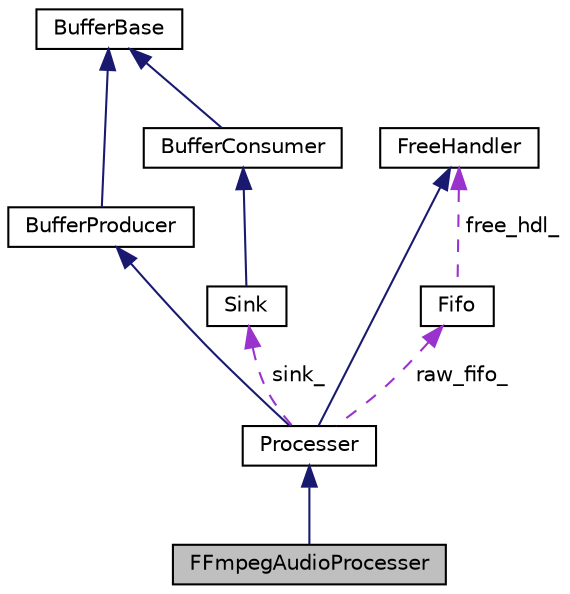 digraph "FFmpegAudioProcesser"
{
 // LATEX_PDF_SIZE
  edge [fontname="Helvetica",fontsize="10",labelfontname="Helvetica",labelfontsize="10"];
  node [fontname="Helvetica",fontsize="10",shape=record];
  Node1 [label="FFmpegAudioProcesser",height=0.2,width=0.4,color="black", fillcolor="grey75", style="filled", fontcolor="black",tooltip=" "];
  Node2 -> Node1 [dir="back",color="midnightblue",fontsize="10",style="solid",fontname="Helvetica"];
  Node2 [label="Processer",height=0.2,width=0.4,color="black", fillcolor="white", style="filled",URL="$class_processer.html",tooltip=" "];
  Node3 -> Node2 [dir="back",color="midnightblue",fontsize="10",style="solid",fontname="Helvetica"];
  Node3 [label="BufferProducer",height=0.2,width=0.4,color="black", fillcolor="white", style="filled",URL="$class_buffer_producer.html",tooltip=" "];
  Node4 -> Node3 [dir="back",color="midnightblue",fontsize="10",style="solid",fontname="Helvetica"];
  Node4 [label="BufferBase",height=0.2,width=0.4,color="black", fillcolor="white", style="filled",URL="$class_buffer_base.html",tooltip=" "];
  Node5 -> Node2 [dir="back",color="midnightblue",fontsize="10",style="solid",fontname="Helvetica"];
  Node5 [label="FreeHandler",height=0.2,width=0.4,color="black", fillcolor="white", style="filled",URL="$class_free_handler.html",tooltip=" "];
  Node6 -> Node2 [dir="back",color="darkorchid3",fontsize="10",style="dashed",label=" sink_" ,fontname="Helvetica"];
  Node6 [label="Sink",height=0.2,width=0.4,color="black", fillcolor="white", style="filled",URL="$class_sink.html",tooltip=" "];
  Node7 -> Node6 [dir="back",color="midnightblue",fontsize="10",style="solid",fontname="Helvetica"];
  Node7 [label="BufferConsumer",height=0.2,width=0.4,color="black", fillcolor="white", style="filled",URL="$class_buffer_consumer.html",tooltip=" "];
  Node4 -> Node7 [dir="back",color="midnightblue",fontsize="10",style="solid",fontname="Helvetica"];
  Node8 -> Node2 [dir="back",color="darkorchid3",fontsize="10",style="dashed",label=" raw_fifo_" ,fontname="Helvetica"];
  Node8 [label="Fifo",height=0.2,width=0.4,color="black", fillcolor="white", style="filled",URL="$class_fifo.html",tooltip=" "];
  Node5 -> Node8 [dir="back",color="darkorchid3",fontsize="10",style="dashed",label=" free_hdl_" ,fontname="Helvetica"];
}
